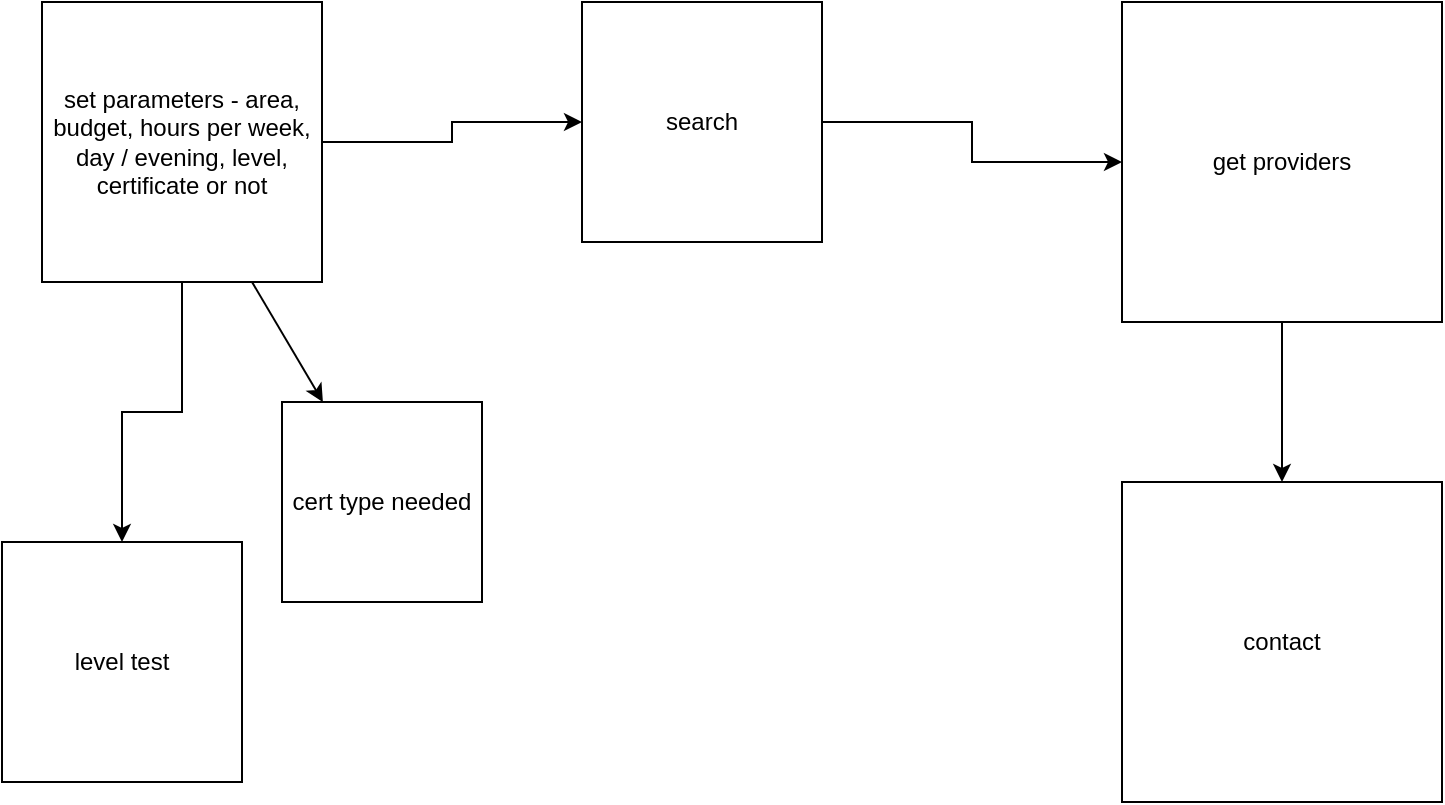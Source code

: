 <mxfile version="12.8.1" type="github"><diagram id="oOG1-2BXOrTrnXOsA_xX" name="Page-1"><mxGraphModel dx="868" dy="482" grid="1" gridSize="10" guides="1" tooltips="1" connect="1" arrows="1" fold="1" page="1" pageScale="1" pageWidth="850" pageHeight="1100" math="0" shadow="0"><root><mxCell id="0"/><mxCell id="1" parent="0"/><mxCell id="OfBQuY-Jqvw1mxLjAKTV-3" value="" style="edgeStyle=orthogonalEdgeStyle;rounded=0;orthogonalLoop=1;jettySize=auto;html=1;" parent="1" source="OfBQuY-Jqvw1mxLjAKTV-1" target="OfBQuY-Jqvw1mxLjAKTV-2" edge="1"><mxGeometry relative="1" as="geometry"/></mxCell><mxCell id="OfBQuY-Jqvw1mxLjAKTV-7" value="" style="edgeStyle=orthogonalEdgeStyle;rounded=0;orthogonalLoop=1;jettySize=auto;html=1;" parent="1" source="OfBQuY-Jqvw1mxLjAKTV-1" target="OfBQuY-Jqvw1mxLjAKTV-6" edge="1"><mxGeometry relative="1" as="geometry"/></mxCell><mxCell id="OfBQuY-Jqvw1mxLjAKTV-1" value="set parameters - area, budget, hours per week, day / evening, level, certificate or not" style="whiteSpace=wrap;html=1;aspect=fixed;" parent="1" vertex="1"><mxGeometry x="20" y="10" width="140" height="140" as="geometry"/></mxCell><mxCell id="OfBQuY-Jqvw1mxLjAKTV-6" value="level test" style="whiteSpace=wrap;html=1;aspect=fixed;" parent="1" vertex="1"><mxGeometry y="280" width="120" height="120" as="geometry"/></mxCell><mxCell id="OfBQuY-Jqvw1mxLjAKTV-5" value="" style="edgeStyle=orthogonalEdgeStyle;rounded=0;orthogonalLoop=1;jettySize=auto;html=1;" parent="1" source="OfBQuY-Jqvw1mxLjAKTV-2" target="OfBQuY-Jqvw1mxLjAKTV-4" edge="1"><mxGeometry relative="1" as="geometry"/></mxCell><mxCell id="OfBQuY-Jqvw1mxLjAKTV-2" value="search" style="whiteSpace=wrap;html=1;aspect=fixed;" parent="1" vertex="1"><mxGeometry x="290" y="10" width="120" height="120" as="geometry"/></mxCell><mxCell id="OfBQuY-Jqvw1mxLjAKTV-11" value="" style="edgeStyle=orthogonalEdgeStyle;rounded=0;orthogonalLoop=1;jettySize=auto;html=1;" parent="1" source="OfBQuY-Jqvw1mxLjAKTV-4" target="OfBQuY-Jqvw1mxLjAKTV-10" edge="1"><mxGeometry relative="1" as="geometry"/></mxCell><mxCell id="OfBQuY-Jqvw1mxLjAKTV-4" value="get providers" style="whiteSpace=wrap;html=1;aspect=fixed;" parent="1" vertex="1"><mxGeometry x="560" y="10" width="160" height="160" as="geometry"/></mxCell><mxCell id="OfBQuY-Jqvw1mxLjAKTV-10" value="contact" style="whiteSpace=wrap;html=1;aspect=fixed;" parent="1" vertex="1"><mxGeometry x="560" y="250" width="160" height="160" as="geometry"/></mxCell><mxCell id="OfBQuY-Jqvw1mxLjAKTV-8" value="" style="endArrow=classic;html=1;exitX=0.75;exitY=1;exitDx=0;exitDy=0;" parent="1" source="OfBQuY-Jqvw1mxLjAKTV-1" target="OfBQuY-Jqvw1mxLjAKTV-9" edge="1"><mxGeometry width="50" height="50" relative="1" as="geometry"><mxPoint x="400" y="280" as="sourcePoint"/><mxPoint x="180" y="250" as="targetPoint"/></mxGeometry></mxCell><mxCell id="OfBQuY-Jqvw1mxLjAKTV-9" value="cert type needed" style="whiteSpace=wrap;html=1;aspect=fixed;" parent="1" vertex="1"><mxGeometry x="140" y="210" width="100" height="100" as="geometry"/></mxCell></root></mxGraphModel></diagram></mxfile>